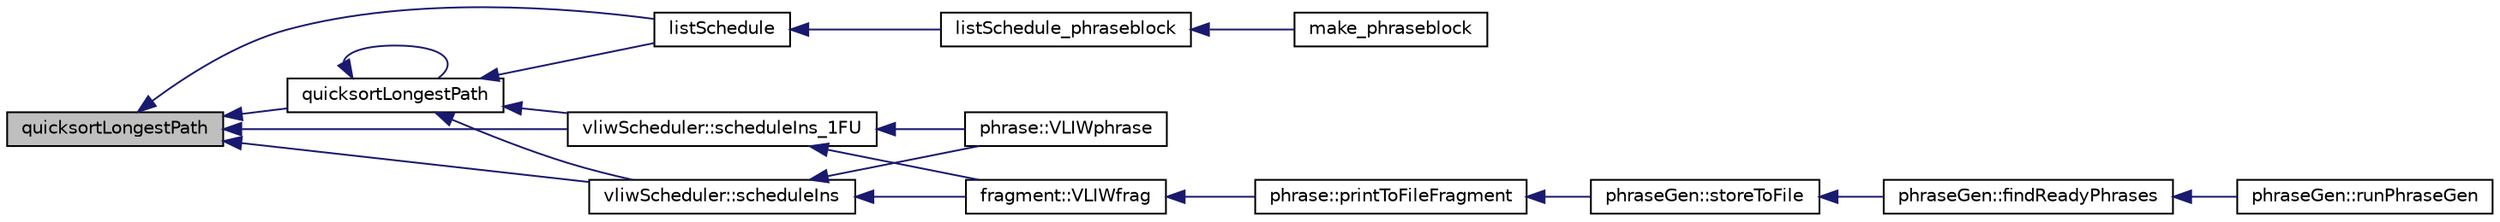 digraph G
{
  edge [fontname="Helvetica",fontsize="10",labelfontname="Helvetica",labelfontsize="10"];
  node [fontname="Helvetica",fontsize="10",shape=record];
  rankdir=LR;
  Node1 [label="quicksortLongestPath",height=0.2,width=0.4,color="black", fillcolor="grey75", style="filled" fontcolor="black"];
  Node1 -> Node2 [dir=back,color="midnightblue",fontsize="10",style="solid"];
  Node2 [label="listSchedule",height=0.2,width=0.4,color="black", fillcolor="white", style="filled",URL="$listSchedule_8h.html#af9a47861fb738dfb09aa240667f01b1e"];
  Node2 -> Node3 [dir=back,color="midnightblue",fontsize="10",style="solid"];
  Node3 [label="listSchedule_phraseblock",height=0.2,width=0.4,color="black", fillcolor="white", style="filled",URL="$make__phraseblock_8cpp.html#a65aeab967a815a10deb65ad6d6ce5116"];
  Node3 -> Node4 [dir=back,color="midnightblue",fontsize="10",style="solid"];
  Node4 [label="make_phraseblock",height=0.2,width=0.4,color="black", fillcolor="white", style="filled",URL="$make__phraseblock_8cpp.html#af5aea5750e9482dfe18f886b91b680b4"];
  Node1 -> Node5 [dir=back,color="midnightblue",fontsize="10",style="solid"];
  Node5 [label="quicksortLongestPath",height=0.2,width=0.4,color="black", fillcolor="white", style="filled",URL="$backend_2quickSort_8h.html#a200d864344f989164a45f0cd735d82e6"];
  Node5 -> Node2 [dir=back,color="midnightblue",fontsize="10",style="solid"];
  Node5 -> Node5 [dir=back,color="midnightblue",fontsize="10",style="solid"];
  Node5 -> Node6 [dir=back,color="midnightblue",fontsize="10",style="solid"];
  Node6 [label="vliwScheduler::scheduleIns",height=0.2,width=0.4,color="black", fillcolor="white", style="filled",URL="$classvliwScheduler.html#a29a8e438bea013f48b2cc7b3e672dfe6"];
  Node6 -> Node7 [dir=back,color="midnightblue",fontsize="10",style="solid"];
  Node7 [label="fragment::VLIWfrag",height=0.2,width=0.4,color="black", fillcolor="white", style="filled",URL="$classfragment.html#aec9f0320f42a1417a2fb59c57df575f2"];
  Node7 -> Node8 [dir=back,color="midnightblue",fontsize="10",style="solid"];
  Node8 [label="phrase::printToFileFragment",height=0.2,width=0.4,color="black", fillcolor="white", style="filled",URL="$classphrase.html#a555253effe54e3dc88d47d5e33a7baa1"];
  Node8 -> Node9 [dir=back,color="midnightblue",fontsize="10",style="solid"];
  Node9 [label="phraseGen::storeToFile",height=0.2,width=0.4,color="black", fillcolor="white", style="filled",URL="$classphraseGen.html#aba7134610613016de2d7d91d47c5dd4e"];
  Node9 -> Node10 [dir=back,color="midnightblue",fontsize="10",style="solid"];
  Node10 [label="phraseGen::findReadyPhrases",height=0.2,width=0.4,color="black", fillcolor="white", style="filled",URL="$classphraseGen.html#ab1fd52686e66bea06bd08d7fc8a4eb23"];
  Node10 -> Node11 [dir=back,color="midnightblue",fontsize="10",style="solid"];
  Node11 [label="phraseGen::runPhraseGen",height=0.2,width=0.4,color="black", fillcolor="white", style="filled",URL="$classphraseGen.html#a27c8b0d81592bc45e7f25e9cb7a4d1c4"];
  Node6 -> Node12 [dir=back,color="midnightblue",fontsize="10",style="solid"];
  Node12 [label="phrase::VLIWphrase",height=0.2,width=0.4,color="black", fillcolor="white", style="filled",URL="$classphrase.html#ad83361bffa7f64be8b2d6b0afbe8623c"];
  Node5 -> Node13 [dir=back,color="midnightblue",fontsize="10",style="solid"];
  Node13 [label="vliwScheduler::scheduleIns_1FU",height=0.2,width=0.4,color="black", fillcolor="white", style="filled",URL="$classvliwScheduler.html#a6b42ca4f7436dc7dfac2848dabc10416"];
  Node13 -> Node7 [dir=back,color="midnightblue",fontsize="10",style="solid"];
  Node13 -> Node12 [dir=back,color="midnightblue",fontsize="10",style="solid"];
  Node1 -> Node6 [dir=back,color="midnightblue",fontsize="10",style="solid"];
  Node1 -> Node13 [dir=back,color="midnightblue",fontsize="10",style="solid"];
}
